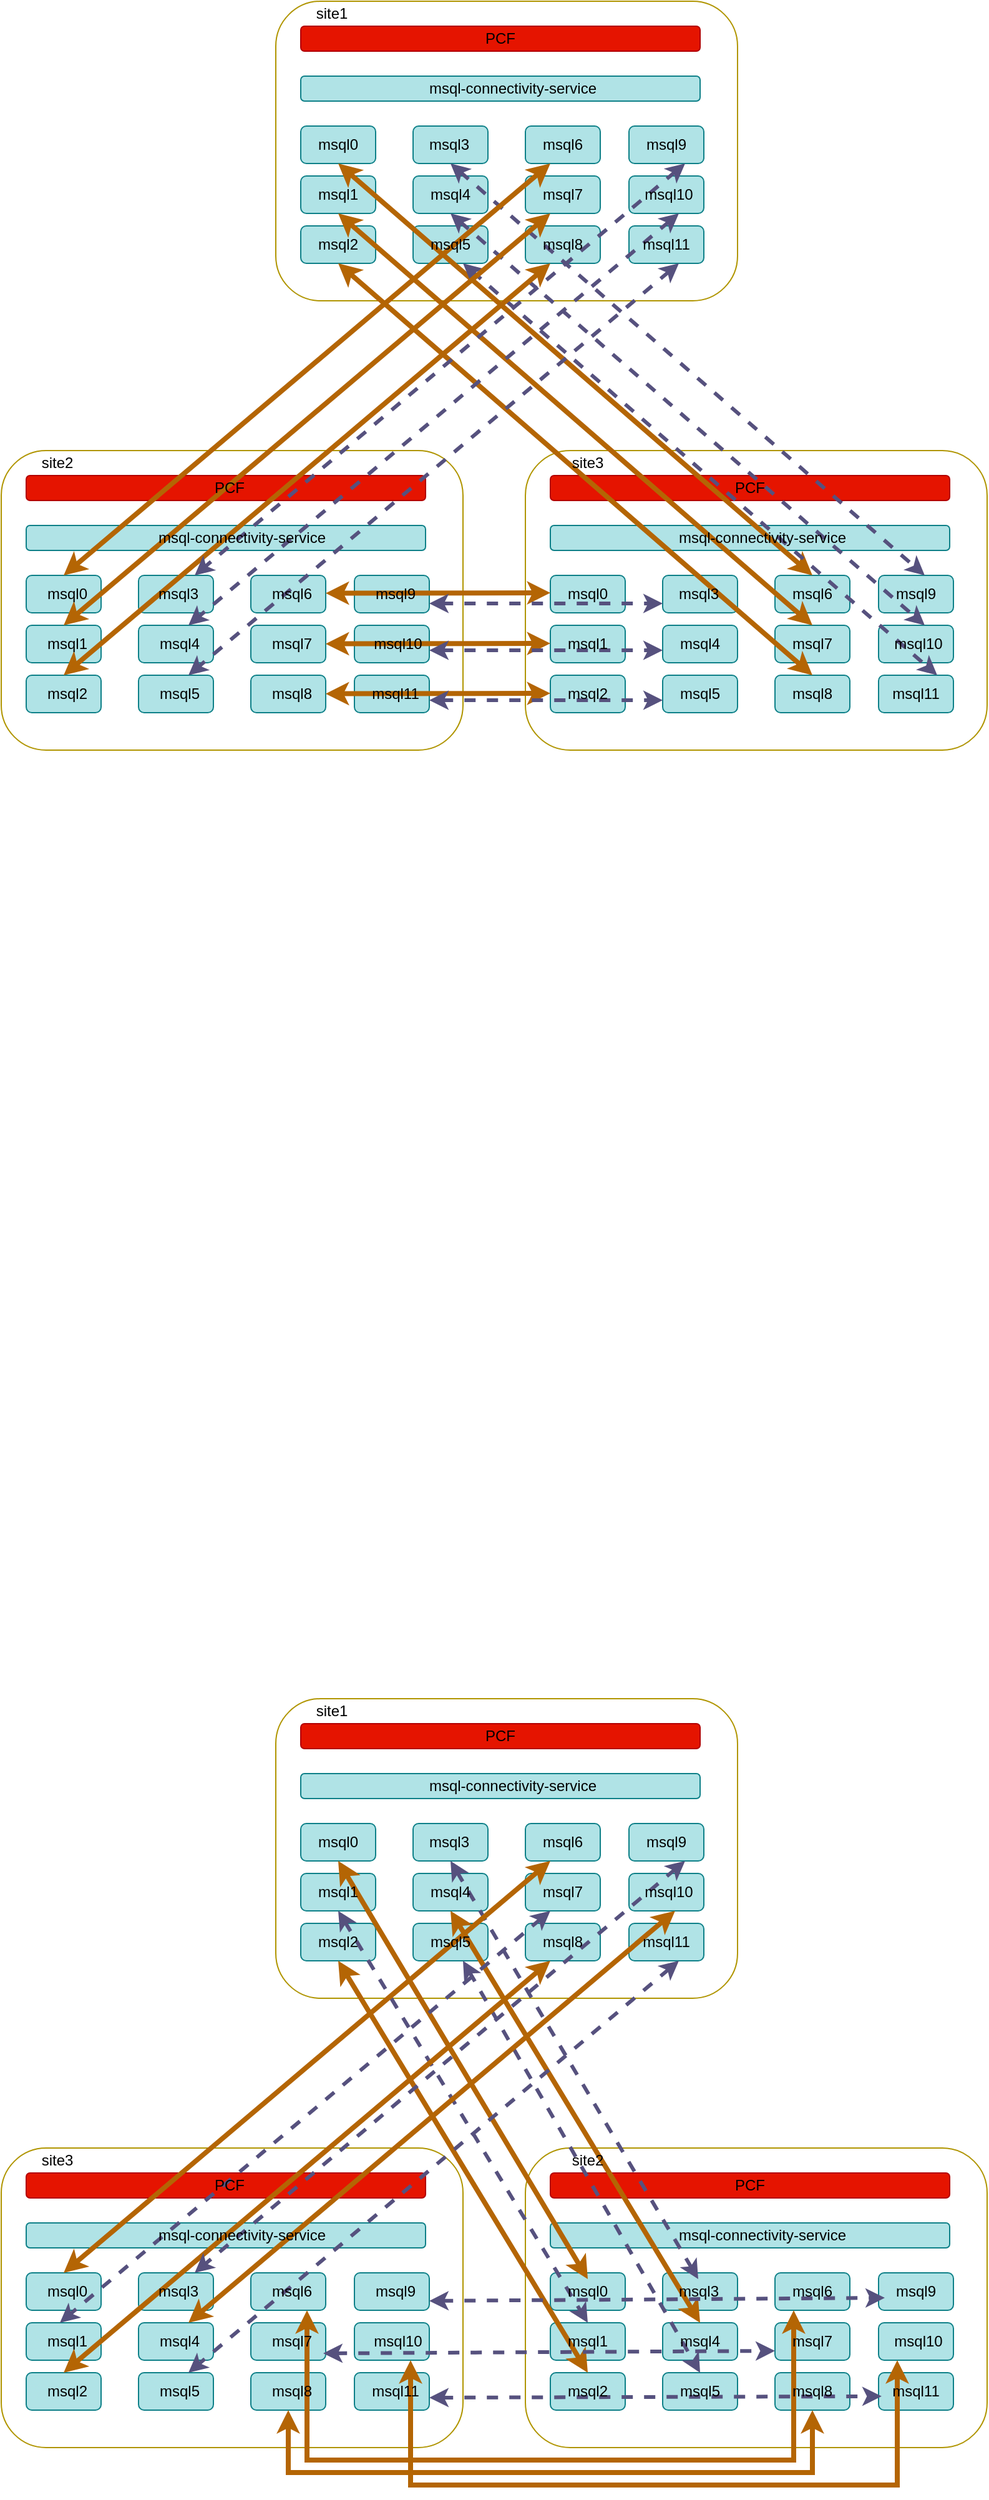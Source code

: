 <mxfile version="28.2.5">
  <diagram name="Página-1" id="B2XnIv6wiDSlvRUU-a98">
    <mxGraphModel dx="1148" dy="724" grid="1" gridSize="10" guides="1" tooltips="1" connect="1" arrows="1" fold="1" page="1" pageScale="1" pageWidth="827" pageHeight="1169" math="0" shadow="0">
      <root>
        <mxCell id="0" />
        <mxCell id="1" parent="0" />
        <mxCell id="Mavh1etGCZN7SNpF_kbl-1" value="" style="rounded=1;whiteSpace=wrap;html=1;fillColor=none;fontColor=#000000;strokeColor=#B09500;" parent="1" vertex="1">
          <mxGeometry x="240" y="10" width="370" height="240" as="geometry" />
        </mxCell>
        <mxCell id="Mavh1etGCZN7SNpF_kbl-2" value="" style="rounded=1;whiteSpace=wrap;html=1;fillColor=#e51400;fontColor=#ffffff;strokeColor=#B20000;" parent="1" vertex="1">
          <mxGeometry x="260" y="30" width="320" height="20" as="geometry" />
        </mxCell>
        <mxCell id="Mavh1etGCZN7SNpF_kbl-3" value="" style="rounded=1;whiteSpace=wrap;html=1;fillColor=#b0e3e6;strokeColor=#0e8088;" parent="1" vertex="1">
          <mxGeometry x="260" y="70" width="320" height="20" as="geometry" />
        </mxCell>
        <object label="" id="Mavh1etGCZN7SNpF_kbl-4">
          <mxCell style="rounded=1;whiteSpace=wrap;html=1;fillColor=#b0e3e6;strokeColor=#0e8088;" parent="1" vertex="1">
            <mxGeometry x="260" y="110" width="60" height="30" as="geometry" />
          </mxCell>
        </object>
        <mxCell id="Mavh1etGCZN7SNpF_kbl-5" value="" style="rounded=1;whiteSpace=wrap;html=1;fillColor=#b0e3e6;strokeColor=#0e8088;" parent="1" vertex="1">
          <mxGeometry x="260" y="150" width="60" height="30" as="geometry" />
        </mxCell>
        <mxCell id="Mavh1etGCZN7SNpF_kbl-6" value="" style="rounded=1;whiteSpace=wrap;html=1;fillColor=#b0e3e6;strokeColor=#0e8088;" parent="1" vertex="1">
          <mxGeometry x="260" y="190" width="60" height="30" as="geometry" />
        </mxCell>
        <mxCell id="Mavh1etGCZN7SNpF_kbl-7" value="" style="rounded=1;whiteSpace=wrap;html=1;fillColor=#b0e3e6;strokeColor=#0e8088;" parent="1" vertex="1">
          <mxGeometry x="350" y="110" width="60" height="30" as="geometry" />
        </mxCell>
        <mxCell id="Mavh1etGCZN7SNpF_kbl-8" value="" style="rounded=1;whiteSpace=wrap;html=1;fillColor=#b0e3e6;strokeColor=#0e8088;" parent="1" vertex="1">
          <mxGeometry x="350" y="150" width="60" height="30" as="geometry" />
        </mxCell>
        <mxCell id="Mavh1etGCZN7SNpF_kbl-9" value="" style="rounded=1;whiteSpace=wrap;html=1;fillColor=#b0e3e6;strokeColor=#0e8088;" parent="1" vertex="1">
          <mxGeometry x="350" y="190" width="60" height="30" as="geometry" />
        </mxCell>
        <mxCell id="Mavh1etGCZN7SNpF_kbl-10" value="" style="rounded=1;whiteSpace=wrap;html=1;fillColor=#b0e3e6;strokeColor=#0e8088;" parent="1" vertex="1">
          <mxGeometry x="440" y="110" width="60" height="30" as="geometry" />
        </mxCell>
        <mxCell id="Mavh1etGCZN7SNpF_kbl-11" value="" style="rounded=1;whiteSpace=wrap;html=1;fillColor=#b0e3e6;strokeColor=#0e8088;" parent="1" vertex="1">
          <mxGeometry x="440" y="150" width="60" height="30" as="geometry" />
        </mxCell>
        <mxCell id="Mavh1etGCZN7SNpF_kbl-12" value="" style="rounded=1;whiteSpace=wrap;html=1;fillColor=#b0e3e6;strokeColor=#0e8088;" parent="1" vertex="1">
          <mxGeometry x="440" y="190" width="60" height="30" as="geometry" />
        </mxCell>
        <mxCell id="Mavh1etGCZN7SNpF_kbl-13" value="" style="rounded=1;whiteSpace=wrap;html=1;fillColor=#b0e3e6;strokeColor=#0e8088;" parent="1" vertex="1">
          <mxGeometry x="523" y="110" width="60" height="30" as="geometry" />
        </mxCell>
        <mxCell id="Mavh1etGCZN7SNpF_kbl-14" value="" style="rounded=1;whiteSpace=wrap;html=1;fillColor=#b0e3e6;strokeColor=#0e8088;" parent="1" vertex="1">
          <mxGeometry x="523" y="150" width="60" height="30" as="geometry" />
        </mxCell>
        <mxCell id="Mavh1etGCZN7SNpF_kbl-15" value="" style="rounded=1;whiteSpace=wrap;html=1;fillColor=#b0e3e6;strokeColor=#0e8088;" parent="1" vertex="1">
          <mxGeometry x="523" y="190" width="60" height="30" as="geometry" />
        </mxCell>
        <mxCell id="Mavh1etGCZN7SNpF_kbl-17" value="" style="rounded=1;whiteSpace=wrap;html=1;fillColor=none;fontColor=#000000;strokeColor=#B09500;" parent="1" vertex="1">
          <mxGeometry x="20" y="370" width="370" height="240" as="geometry" />
        </mxCell>
        <mxCell id="Mavh1etGCZN7SNpF_kbl-18" value="" style="rounded=1;whiteSpace=wrap;html=1;fillColor=#e51400;fontColor=#ffffff;strokeColor=#B20000;" parent="1" vertex="1">
          <mxGeometry x="40" y="390" width="320" height="20" as="geometry" />
        </mxCell>
        <mxCell id="Mavh1etGCZN7SNpF_kbl-19" value="" style="rounded=1;whiteSpace=wrap;html=1;fillColor=#b0e3e6;strokeColor=#0e8088;" parent="1" vertex="1">
          <mxGeometry x="40" y="430" width="320" height="20" as="geometry" />
        </mxCell>
        <mxCell id="Mavh1etGCZN7SNpF_kbl-20" value="" style="rounded=1;whiteSpace=wrap;html=1;fillColor=#b0e3e6;strokeColor=#0e8088;" parent="1" vertex="1">
          <mxGeometry x="40" y="470" width="60" height="30" as="geometry" />
        </mxCell>
        <mxCell id="Mavh1etGCZN7SNpF_kbl-21" value="" style="rounded=1;whiteSpace=wrap;html=1;fillColor=#b0e3e6;strokeColor=#0e8088;" parent="1" vertex="1">
          <mxGeometry x="40" y="510" width="60" height="30" as="geometry" />
        </mxCell>
        <mxCell id="Mavh1etGCZN7SNpF_kbl-22" value="" style="rounded=1;whiteSpace=wrap;html=1;fillColor=#b0e3e6;strokeColor=#0e8088;" parent="1" vertex="1">
          <mxGeometry x="40" y="550" width="60" height="30" as="geometry" />
        </mxCell>
        <mxCell id="Mavh1etGCZN7SNpF_kbl-23" value="" style="rounded=1;whiteSpace=wrap;html=1;fillColor=#b0e3e6;strokeColor=#0e8088;" parent="1" vertex="1">
          <mxGeometry x="130" y="470" width="60" height="30" as="geometry" />
        </mxCell>
        <mxCell id="Mavh1etGCZN7SNpF_kbl-24" value="" style="rounded=1;whiteSpace=wrap;html=1;fillColor=#b0e3e6;strokeColor=#0e8088;" parent="1" vertex="1">
          <mxGeometry x="130" y="510" width="60" height="30" as="geometry" />
        </mxCell>
        <mxCell id="Mavh1etGCZN7SNpF_kbl-25" value="" style="rounded=1;whiteSpace=wrap;html=1;fillColor=#b0e3e6;strokeColor=#0e8088;" parent="1" vertex="1">
          <mxGeometry x="130" y="550" width="60" height="30" as="geometry" />
        </mxCell>
        <mxCell id="Mavh1etGCZN7SNpF_kbl-26" value="" style="rounded=1;whiteSpace=wrap;html=1;fillColor=#b0e3e6;strokeColor=#0e8088;" parent="1" vertex="1">
          <mxGeometry x="220" y="470" width="60" height="30" as="geometry" />
        </mxCell>
        <mxCell id="Mavh1etGCZN7SNpF_kbl-27" value="" style="rounded=1;whiteSpace=wrap;html=1;fillColor=#b0e3e6;strokeColor=#0e8088;" parent="1" vertex="1">
          <mxGeometry x="220" y="510" width="60" height="30" as="geometry" />
        </mxCell>
        <mxCell id="Mavh1etGCZN7SNpF_kbl-28" value="" style="rounded=1;whiteSpace=wrap;html=1;fillColor=#b0e3e6;strokeColor=#0e8088;" parent="1" vertex="1">
          <mxGeometry x="220" y="550" width="60" height="30" as="geometry" />
        </mxCell>
        <mxCell id="Mavh1etGCZN7SNpF_kbl-29" value="" style="rounded=1;whiteSpace=wrap;html=1;fillColor=#b0e3e6;strokeColor=#0e8088;" parent="1" vertex="1">
          <mxGeometry x="303" y="470" width="60" height="30" as="geometry" />
        </mxCell>
        <mxCell id="Mavh1etGCZN7SNpF_kbl-30" value="" style="rounded=1;whiteSpace=wrap;html=1;fillColor=#b0e3e6;strokeColor=#0e8088;" parent="1" vertex="1">
          <mxGeometry x="303" y="510" width="60" height="30" as="geometry" />
        </mxCell>
        <mxCell id="Mavh1etGCZN7SNpF_kbl-31" value="" style="rounded=1;whiteSpace=wrap;html=1;fillColor=#b0e3e6;strokeColor=#0e8088;" parent="1" vertex="1">
          <mxGeometry x="303" y="550" width="60" height="30" as="geometry" />
        </mxCell>
        <mxCell id="Mavh1etGCZN7SNpF_kbl-32" value="" style="rounded=1;whiteSpace=wrap;html=1;fillColor=none;fontColor=#000000;strokeColor=#B09500;" parent="1" vertex="1">
          <mxGeometry x="440" y="370" width="370" height="240" as="geometry" />
        </mxCell>
        <mxCell id="Mavh1etGCZN7SNpF_kbl-33" value="" style="rounded=1;whiteSpace=wrap;html=1;fillColor=#e51400;fontColor=#ffffff;strokeColor=#B20000;" parent="1" vertex="1">
          <mxGeometry x="460" y="390" width="320" height="20" as="geometry" />
        </mxCell>
        <mxCell id="Mavh1etGCZN7SNpF_kbl-34" value="" style="rounded=1;whiteSpace=wrap;html=1;fillColor=#b0e3e6;strokeColor=#0e8088;" parent="1" vertex="1">
          <mxGeometry x="460" y="430" width="320" height="20" as="geometry" />
        </mxCell>
        <mxCell id="Mavh1etGCZN7SNpF_kbl-35" value="" style="rounded=1;whiteSpace=wrap;html=1;fillColor=#b0e3e6;strokeColor=#0e8088;" parent="1" vertex="1">
          <mxGeometry x="460" y="470" width="60" height="30" as="geometry" />
        </mxCell>
        <mxCell id="Mavh1etGCZN7SNpF_kbl-36" value="" style="rounded=1;whiteSpace=wrap;html=1;fillColor=#b0e3e6;strokeColor=#0e8088;" parent="1" vertex="1">
          <mxGeometry x="460" y="510" width="60" height="30" as="geometry" />
        </mxCell>
        <mxCell id="Mavh1etGCZN7SNpF_kbl-37" value="" style="rounded=1;whiteSpace=wrap;html=1;fillColor=#b0e3e6;strokeColor=#0e8088;" parent="1" vertex="1">
          <mxGeometry x="460" y="550" width="60" height="30" as="geometry" />
        </mxCell>
        <mxCell id="Mavh1etGCZN7SNpF_kbl-38" value="" style="rounded=1;whiteSpace=wrap;html=1;fillColor=#b0e3e6;strokeColor=#0e8088;" parent="1" vertex="1">
          <mxGeometry x="550" y="470" width="60" height="30" as="geometry" />
        </mxCell>
        <mxCell id="Mavh1etGCZN7SNpF_kbl-39" value="" style="rounded=1;whiteSpace=wrap;html=1;fillColor=#b0e3e6;strokeColor=#0e8088;" parent="1" vertex="1">
          <mxGeometry x="550" y="510" width="60" height="30" as="geometry" />
        </mxCell>
        <mxCell id="Mavh1etGCZN7SNpF_kbl-40" value="" style="rounded=1;whiteSpace=wrap;html=1;fillColor=#b0e3e6;strokeColor=#0e8088;" parent="1" vertex="1">
          <mxGeometry x="550" y="550" width="60" height="30" as="geometry" />
        </mxCell>
        <mxCell id="Mavh1etGCZN7SNpF_kbl-41" value="" style="rounded=1;whiteSpace=wrap;html=1;fillColor=#b0e3e6;strokeColor=#0e8088;" parent="1" vertex="1">
          <mxGeometry x="640" y="470" width="60" height="30" as="geometry" />
        </mxCell>
        <mxCell id="Mavh1etGCZN7SNpF_kbl-42" value="" style="rounded=1;whiteSpace=wrap;html=1;fillColor=#b0e3e6;strokeColor=#0e8088;" parent="1" vertex="1">
          <mxGeometry x="640" y="510" width="60" height="30" as="geometry" />
        </mxCell>
        <mxCell id="Mavh1etGCZN7SNpF_kbl-43" value="" style="rounded=1;whiteSpace=wrap;html=1;fillColor=#b0e3e6;strokeColor=#0e8088;" parent="1" vertex="1">
          <mxGeometry x="640" y="550" width="60" height="30" as="geometry" />
        </mxCell>
        <mxCell id="Mavh1etGCZN7SNpF_kbl-44" value="" style="rounded=1;whiteSpace=wrap;html=1;fillColor=#b0e3e6;strokeColor=#0e8088;" parent="1" vertex="1">
          <mxGeometry x="723" y="470" width="60" height="30" as="geometry" />
        </mxCell>
        <mxCell id="Mavh1etGCZN7SNpF_kbl-45" value="" style="rounded=1;whiteSpace=wrap;html=1;fillColor=#b0e3e6;strokeColor=#0e8088;" parent="1" vertex="1">
          <mxGeometry x="723" y="510" width="60" height="30" as="geometry" />
        </mxCell>
        <mxCell id="Mavh1etGCZN7SNpF_kbl-46" value="" style="rounded=1;whiteSpace=wrap;html=1;fillColor=#b0e3e6;strokeColor=#0e8088;" parent="1" vertex="1">
          <mxGeometry x="723" y="550" width="60" height="30" as="geometry" />
        </mxCell>
        <mxCell id="Mavh1etGCZN7SNpF_kbl-48" value="" style="endArrow=classic;startArrow=classic;html=1;rounded=0;entryX=0.5;entryY=0;entryDx=0;entryDy=0;fillColor=#fad7ac;strokeColor=#b46504;strokeWidth=4;exitX=0.5;exitY=1;exitDx=0;exitDy=0;" parent="1" source="Mavh1etGCZN7SNpF_kbl-4" target="Mavh1etGCZN7SNpF_kbl-41" edge="1">
          <mxGeometry width="50" height="50" relative="1" as="geometry">
            <mxPoint x="720" y="130" as="sourcePoint" />
            <mxPoint x="450" y="300" as="targetPoint" />
          </mxGeometry>
        </mxCell>
        <mxCell id="Mavh1etGCZN7SNpF_kbl-49" value="" style="endArrow=classic;startArrow=classic;html=1;rounded=0;entryX=0.5;entryY=0;entryDx=0;entryDy=0;exitX=0.5;exitY=1;exitDx=0;exitDy=0;fillColor=#fad7ac;strokeColor=#b46504;strokeWidth=4;" parent="1" source="Mavh1etGCZN7SNpF_kbl-5" target="Mavh1etGCZN7SNpF_kbl-42" edge="1">
          <mxGeometry width="50" height="50" relative="1" as="geometry">
            <mxPoint x="280" y="180" as="sourcePoint" />
            <mxPoint x="660" y="510" as="targetPoint" />
          </mxGeometry>
        </mxCell>
        <mxCell id="Mavh1etGCZN7SNpF_kbl-50" value="" style="endArrow=classic;startArrow=classic;html=1;rounded=0;entryX=0.5;entryY=0;entryDx=0;entryDy=0;exitX=0.5;exitY=1;exitDx=0;exitDy=0;fillColor=#fad7ac;strokeColor=#b46504;strokeWidth=4;" parent="1" edge="1">
          <mxGeometry width="50" height="50" relative="1" as="geometry">
            <mxPoint x="290" y="220" as="sourcePoint" />
            <mxPoint x="670" y="550" as="targetPoint" />
          </mxGeometry>
        </mxCell>
        <mxCell id="Mavh1etGCZN7SNpF_kbl-51" value="" style="endArrow=classic;startArrow=classic;html=1;rounded=0;entryX=0.5;entryY=0;entryDx=0;entryDy=0;exitX=0.5;exitY=1;exitDx=0;exitDy=0;fillColor=#d0cee2;strokeColor=#56517e;strokeWidth=3;dashed=1;" parent="1" edge="1">
          <mxGeometry width="50" height="50" relative="1" as="geometry">
            <mxPoint x="380" y="140" as="sourcePoint" />
            <mxPoint x="760" y="470" as="targetPoint" />
          </mxGeometry>
        </mxCell>
        <mxCell id="Mavh1etGCZN7SNpF_kbl-52" value="" style="endArrow=classic;startArrow=classic;html=1;rounded=0;entryX=0.5;entryY=0;entryDx=0;entryDy=0;exitX=0.5;exitY=1;exitDx=0;exitDy=0;fillColor=#d0cee2;strokeColor=#56517e;strokeWidth=3;dashed=1;" parent="1" edge="1">
          <mxGeometry width="50" height="50" relative="1" as="geometry">
            <mxPoint x="380" y="180" as="sourcePoint" />
            <mxPoint x="760" y="510" as="targetPoint" />
          </mxGeometry>
        </mxCell>
        <mxCell id="Mavh1etGCZN7SNpF_kbl-53" value="" style="endArrow=classic;startArrow=classic;html=1;rounded=0;entryX=0.5;entryY=0;entryDx=0;entryDy=0;exitX=0.5;exitY=1;exitDx=0;exitDy=0;fillColor=#d0cee2;strokeColor=#56517e;strokeWidth=3;dashed=1;" parent="1" edge="1">
          <mxGeometry width="50" height="50" relative="1" as="geometry">
            <mxPoint x="390" y="220" as="sourcePoint" />
            <mxPoint x="770" y="550" as="targetPoint" />
          </mxGeometry>
        </mxCell>
        <mxCell id="Mavh1etGCZN7SNpF_kbl-54" value="" style="endArrow=classic;startArrow=classic;html=1;rounded=0;entryX=0.5;entryY=0;entryDx=0;entryDy=0;exitX=0.5;exitY=1;exitDx=0;exitDy=0;fillColor=#fad7ac;strokeColor=#b46504;strokeWidth=4;" parent="1" target="Mavh1etGCZN7SNpF_kbl-20" edge="1">
          <mxGeometry width="50" height="50" relative="1" as="geometry">
            <mxPoint x="460" y="140" as="sourcePoint" />
            <mxPoint x="840" y="470" as="targetPoint" />
          </mxGeometry>
        </mxCell>
        <mxCell id="Mavh1etGCZN7SNpF_kbl-55" value="" style="endArrow=classic;startArrow=classic;html=1;rounded=0;entryX=0.5;entryY=0;entryDx=0;entryDy=0;exitX=0.5;exitY=1;exitDx=0;exitDy=0;fillColor=#fad7ac;strokeColor=#b46504;strokeWidth=4;" parent="1" edge="1">
          <mxGeometry width="50" height="50" relative="1" as="geometry">
            <mxPoint x="460" y="180" as="sourcePoint" />
            <mxPoint x="70" y="510" as="targetPoint" />
          </mxGeometry>
        </mxCell>
        <mxCell id="Mavh1etGCZN7SNpF_kbl-56" value="" style="endArrow=classic;startArrow=classic;html=1;rounded=0;entryX=0.5;entryY=0;entryDx=0;entryDy=0;exitX=0.5;exitY=1;exitDx=0;exitDy=0;fillColor=#fad7ac;strokeColor=#b46504;strokeWidth=4;" parent="1" edge="1">
          <mxGeometry width="50" height="50" relative="1" as="geometry">
            <mxPoint x="460" y="220" as="sourcePoint" />
            <mxPoint x="70" y="550" as="targetPoint" />
          </mxGeometry>
        </mxCell>
        <mxCell id="Mavh1etGCZN7SNpF_kbl-57" value="" style="endArrow=classic;startArrow=classic;html=1;rounded=0;entryX=0.75;entryY=0;entryDx=0;entryDy=0;exitX=0.75;exitY=1;exitDx=0;exitDy=0;fillColor=#d0cee2;strokeColor=#56517e;strokeWidth=3;dashed=1;" parent="1" source="Mavh1etGCZN7SNpF_kbl-13" target="Mavh1etGCZN7SNpF_kbl-23" edge="1">
          <mxGeometry width="50" height="50" relative="1" as="geometry">
            <mxPoint x="540" y="140" as="sourcePoint" />
            <mxPoint x="920" y="470" as="targetPoint" />
          </mxGeometry>
        </mxCell>
        <mxCell id="Mavh1etGCZN7SNpF_kbl-58" value="" style="endArrow=classic;startArrow=classic;html=1;rounded=0;entryX=0.75;entryY=0;entryDx=0;entryDy=0;exitX=0.75;exitY=1;exitDx=0;exitDy=0;fillColor=#d0cee2;strokeColor=#56517e;strokeWidth=3;dashed=1;" parent="1" edge="1">
          <mxGeometry width="50" height="50" relative="1" as="geometry">
            <mxPoint x="563" y="180" as="sourcePoint" />
            <mxPoint x="170" y="510" as="targetPoint" />
          </mxGeometry>
        </mxCell>
        <mxCell id="Mavh1etGCZN7SNpF_kbl-59" value="" style="endArrow=classic;startArrow=classic;html=1;rounded=0;entryX=0.75;entryY=0;entryDx=0;entryDy=0;exitX=0.75;exitY=1;exitDx=0;exitDy=0;fillColor=#d0cee2;strokeColor=#56517e;strokeWidth=3;dashed=1;" parent="1" edge="1">
          <mxGeometry width="50" height="50" relative="1" as="geometry">
            <mxPoint x="563" y="220" as="sourcePoint" />
            <mxPoint x="170" y="550" as="targetPoint" />
          </mxGeometry>
        </mxCell>
        <mxCell id="Mavh1etGCZN7SNpF_kbl-60" value="" style="endArrow=classic;startArrow=classic;html=1;rounded=0;fillColor=#fad7ac;strokeColor=#b46504;strokeWidth=4;" parent="1" edge="1">
          <mxGeometry width="50" height="50" relative="1" as="geometry">
            <mxPoint x="460" y="484" as="sourcePoint" />
            <mxPoint x="280" y="484.29" as="targetPoint" />
          </mxGeometry>
        </mxCell>
        <mxCell id="Mavh1etGCZN7SNpF_kbl-61" value="" style="endArrow=classic;startArrow=classic;html=1;rounded=0;fillColor=#fad7ac;strokeColor=#b46504;strokeWidth=4;" parent="1" edge="1">
          <mxGeometry width="50" height="50" relative="1" as="geometry">
            <mxPoint x="460" y="524.52" as="sourcePoint" />
            <mxPoint x="280" y="524.81" as="targetPoint" />
          </mxGeometry>
        </mxCell>
        <mxCell id="Mavh1etGCZN7SNpF_kbl-62" value="" style="endArrow=classic;startArrow=classic;html=1;rounded=0;fillColor=#fad7ac;strokeColor=#b46504;strokeWidth=4;" parent="1" edge="1">
          <mxGeometry width="50" height="50" relative="1" as="geometry">
            <mxPoint x="460" y="564.52" as="sourcePoint" />
            <mxPoint x="280" y="564.81" as="targetPoint" />
          </mxGeometry>
        </mxCell>
        <mxCell id="Mavh1etGCZN7SNpF_kbl-63" value="" style="endArrow=classic;startArrow=classic;html=1;rounded=0;fillColor=#d0cee2;strokeColor=#56517e;strokeWidth=3;dashed=1;entryX=0;entryY=0.75;entryDx=0;entryDy=0;exitX=1;exitY=0.75;exitDx=0;exitDy=0;" parent="1" source="Mavh1etGCZN7SNpF_kbl-29" target="Mavh1etGCZN7SNpF_kbl-38" edge="1">
          <mxGeometry width="50" height="50" relative="1" as="geometry">
            <mxPoint x="370" y="493" as="sourcePoint" />
            <mxPoint x="463" y="489.52" as="targetPoint" />
          </mxGeometry>
        </mxCell>
        <mxCell id="Mavh1etGCZN7SNpF_kbl-64" value="" style="endArrow=classic;startArrow=classic;html=1;rounded=0;fillColor=#d0cee2;strokeColor=#56517e;strokeWidth=3;dashed=1;entryX=0;entryY=0.75;entryDx=0;entryDy=0;exitX=1;exitY=0.75;exitDx=0;exitDy=0;" parent="1" edge="1">
          <mxGeometry width="50" height="50" relative="1" as="geometry">
            <mxPoint x="363" y="530" as="sourcePoint" />
            <mxPoint x="550" y="530" as="targetPoint" />
          </mxGeometry>
        </mxCell>
        <mxCell id="Mavh1etGCZN7SNpF_kbl-65" value="" style="endArrow=classic;startArrow=classic;html=1;rounded=0;fillColor=#d0cee2;strokeColor=#56517e;strokeWidth=3;dashed=1;entryX=0;entryY=0.75;entryDx=0;entryDy=0;exitX=1;exitY=0.75;exitDx=0;exitDy=0;" parent="1" edge="1">
          <mxGeometry width="50" height="50" relative="1" as="geometry">
            <mxPoint x="363" y="570" as="sourcePoint" />
            <mxPoint x="550" y="570" as="targetPoint" />
          </mxGeometry>
        </mxCell>
        <mxCell id="Mavh1etGCZN7SNpF_kbl-66" value="msql0" style="text;html=1;align=center;verticalAlign=middle;whiteSpace=wrap;rounded=0;" parent="1" vertex="1">
          <mxGeometry x="265" y="115" width="50" height="20" as="geometry" />
        </mxCell>
        <mxCell id="Mavh1etGCZN7SNpF_kbl-67" value="msql1" style="text;html=1;align=center;verticalAlign=middle;whiteSpace=wrap;rounded=0;" parent="1" vertex="1">
          <mxGeometry x="265" y="155" width="50" height="20" as="geometry" />
        </mxCell>
        <mxCell id="Mavh1etGCZN7SNpF_kbl-69" value="msql2" style="text;html=1;align=center;verticalAlign=middle;whiteSpace=wrap;rounded=0;" parent="1" vertex="1">
          <mxGeometry x="265" y="195" width="50" height="20" as="geometry" />
        </mxCell>
        <mxCell id="Mavh1etGCZN7SNpF_kbl-70" value="msql3" style="text;html=1;align=center;verticalAlign=middle;whiteSpace=wrap;rounded=0;" parent="1" vertex="1">
          <mxGeometry x="353.5" y="115" width="50" height="20" as="geometry" />
        </mxCell>
        <mxCell id="Mavh1etGCZN7SNpF_kbl-71" value="msql4" style="text;html=1;align=center;verticalAlign=middle;whiteSpace=wrap;rounded=0;" parent="1" vertex="1">
          <mxGeometry x="355" y="155" width="50" height="20" as="geometry" />
        </mxCell>
        <mxCell id="Mavh1etGCZN7SNpF_kbl-72" value="msql5" style="text;html=1;align=center;verticalAlign=middle;whiteSpace=wrap;rounded=0;" parent="1" vertex="1">
          <mxGeometry x="355" y="195" width="50" height="20" as="geometry" />
        </mxCell>
        <mxCell id="Mavh1etGCZN7SNpF_kbl-73" value="msql6" style="text;html=1;align=center;verticalAlign=middle;whiteSpace=wrap;rounded=0;" parent="1" vertex="1">
          <mxGeometry x="445" y="115" width="50" height="20" as="geometry" />
        </mxCell>
        <mxCell id="Mavh1etGCZN7SNpF_kbl-74" value="msql9" style="text;html=1;align=center;verticalAlign=middle;whiteSpace=wrap;rounded=0;" parent="1" vertex="1">
          <mxGeometry x="528" y="115" width="50" height="20" as="geometry" />
        </mxCell>
        <mxCell id="Mavh1etGCZN7SNpF_kbl-75" value="msql7" style="text;html=1;align=center;verticalAlign=middle;whiteSpace=wrap;rounded=0;" parent="1" vertex="1">
          <mxGeometry x="445" y="155" width="50" height="20" as="geometry" />
        </mxCell>
        <mxCell id="Mavh1etGCZN7SNpF_kbl-76" value="msql10" style="text;html=1;align=center;verticalAlign=middle;whiteSpace=wrap;rounded=0;" parent="1" vertex="1">
          <mxGeometry x="530" y="155" width="50" height="20" as="geometry" />
        </mxCell>
        <mxCell id="Mavh1etGCZN7SNpF_kbl-77" value="msql8" style="text;html=1;align=center;verticalAlign=middle;whiteSpace=wrap;rounded=0;" parent="1" vertex="1">
          <mxGeometry x="445" y="195" width="50" height="20" as="geometry" />
        </mxCell>
        <mxCell id="Mavh1etGCZN7SNpF_kbl-78" value="msql11" style="text;html=1;align=center;verticalAlign=middle;whiteSpace=wrap;rounded=0;" parent="1" vertex="1">
          <mxGeometry x="528" y="195" width="50" height="20" as="geometry" />
        </mxCell>
        <mxCell id="Mavh1etGCZN7SNpF_kbl-79" value="msql-connectivity-service" style="text;html=1;align=center;verticalAlign=middle;whiteSpace=wrap;rounded=0;" parent="1" vertex="1">
          <mxGeometry x="320" y="70" width="220" height="20" as="geometry" />
        </mxCell>
        <mxCell id="Mavh1etGCZN7SNpF_kbl-80" value="PCF" style="text;html=1;align=center;verticalAlign=middle;whiteSpace=wrap;rounded=0;" parent="1" vertex="1">
          <mxGeometry x="395" y="30" width="50" height="20" as="geometry" />
        </mxCell>
        <mxCell id="Mavh1etGCZN7SNpF_kbl-81" value="msql0" style="text;html=1;align=center;verticalAlign=middle;whiteSpace=wrap;rounded=0;" parent="1" vertex="1">
          <mxGeometry x="465" y="475" width="50" height="20" as="geometry" />
        </mxCell>
        <mxCell id="Mavh1etGCZN7SNpF_kbl-82" value="msql1" style="text;html=1;align=center;verticalAlign=middle;whiteSpace=wrap;rounded=0;" parent="1" vertex="1">
          <mxGeometry x="465" y="515" width="50" height="20" as="geometry" />
        </mxCell>
        <mxCell id="Mavh1etGCZN7SNpF_kbl-83" value="msql2" style="text;html=1;align=center;verticalAlign=middle;whiteSpace=wrap;rounded=0;" parent="1" vertex="1">
          <mxGeometry x="465" y="555" width="50" height="20" as="geometry" />
        </mxCell>
        <mxCell id="Mavh1etGCZN7SNpF_kbl-84" value="msql3" style="text;html=1;align=center;verticalAlign=middle;whiteSpace=wrap;rounded=0;" parent="1" vertex="1">
          <mxGeometry x="553.5" y="475" width="50" height="20" as="geometry" />
        </mxCell>
        <mxCell id="Mavh1etGCZN7SNpF_kbl-85" value="msql4" style="text;html=1;align=center;verticalAlign=middle;whiteSpace=wrap;rounded=0;" parent="1" vertex="1">
          <mxGeometry x="555" y="515" width="50" height="20" as="geometry" />
        </mxCell>
        <mxCell id="Mavh1etGCZN7SNpF_kbl-86" value="msql5" style="text;html=1;align=center;verticalAlign=middle;whiteSpace=wrap;rounded=0;" parent="1" vertex="1">
          <mxGeometry x="555" y="555" width="50" height="20" as="geometry" />
        </mxCell>
        <mxCell id="Mavh1etGCZN7SNpF_kbl-87" value="msql6" style="text;html=1;align=center;verticalAlign=middle;whiteSpace=wrap;rounded=0;" parent="1" vertex="1">
          <mxGeometry x="645" y="475" width="50" height="20" as="geometry" />
        </mxCell>
        <mxCell id="Mavh1etGCZN7SNpF_kbl-88" value="msql9" style="text;html=1;align=center;verticalAlign=middle;whiteSpace=wrap;rounded=0;" parent="1" vertex="1">
          <mxGeometry x="728" y="475" width="50" height="20" as="geometry" />
        </mxCell>
        <mxCell id="Mavh1etGCZN7SNpF_kbl-89" value="msql7" style="text;html=1;align=center;verticalAlign=middle;whiteSpace=wrap;rounded=0;" parent="1" vertex="1">
          <mxGeometry x="645" y="515" width="50" height="20" as="geometry" />
        </mxCell>
        <mxCell id="Mavh1etGCZN7SNpF_kbl-90" value="msql10" style="text;html=1;align=center;verticalAlign=middle;whiteSpace=wrap;rounded=0;" parent="1" vertex="1">
          <mxGeometry x="730" y="515" width="50" height="20" as="geometry" />
        </mxCell>
        <mxCell id="Mavh1etGCZN7SNpF_kbl-91" value="msql8" style="text;html=1;align=center;verticalAlign=middle;whiteSpace=wrap;rounded=0;" parent="1" vertex="1">
          <mxGeometry x="645" y="555" width="50" height="20" as="geometry" />
        </mxCell>
        <mxCell id="Mavh1etGCZN7SNpF_kbl-92" value="msql11" style="text;html=1;align=center;verticalAlign=middle;whiteSpace=wrap;rounded=0;" parent="1" vertex="1">
          <mxGeometry x="728" y="555" width="50" height="20" as="geometry" />
        </mxCell>
        <mxCell id="Mavh1etGCZN7SNpF_kbl-93" value="msql-connectivity-service" style="text;html=1;align=center;verticalAlign=middle;whiteSpace=wrap;rounded=0;" parent="1" vertex="1">
          <mxGeometry x="520" y="430" width="220" height="20" as="geometry" />
        </mxCell>
        <mxCell id="Mavh1etGCZN7SNpF_kbl-94" value="PCF" style="text;html=1;align=center;verticalAlign=middle;whiteSpace=wrap;rounded=0;" parent="1" vertex="1">
          <mxGeometry x="595" y="390" width="50" height="20" as="geometry" />
        </mxCell>
        <mxCell id="Mavh1etGCZN7SNpF_kbl-95" value="msql0" style="text;html=1;align=center;verticalAlign=middle;whiteSpace=wrap;rounded=0;" parent="1" vertex="1">
          <mxGeometry x="48" y="475" width="50" height="20" as="geometry" />
        </mxCell>
        <mxCell id="Mavh1etGCZN7SNpF_kbl-96" value="msql1" style="text;html=1;align=center;verticalAlign=middle;whiteSpace=wrap;rounded=0;" parent="1" vertex="1">
          <mxGeometry x="48" y="515" width="50" height="20" as="geometry" />
        </mxCell>
        <mxCell id="Mavh1etGCZN7SNpF_kbl-97" value="msql2" style="text;html=1;align=center;verticalAlign=middle;whiteSpace=wrap;rounded=0;" parent="1" vertex="1">
          <mxGeometry x="48" y="555" width="50" height="20" as="geometry" />
        </mxCell>
        <mxCell id="Mavh1etGCZN7SNpF_kbl-98" value="msql3" style="text;html=1;align=center;verticalAlign=middle;whiteSpace=wrap;rounded=0;" parent="1" vertex="1">
          <mxGeometry x="136.5" y="475" width="50" height="20" as="geometry" />
        </mxCell>
        <mxCell id="Mavh1etGCZN7SNpF_kbl-99" value="msql4" style="text;html=1;align=center;verticalAlign=middle;whiteSpace=wrap;rounded=0;" parent="1" vertex="1">
          <mxGeometry x="138" y="515" width="50" height="20" as="geometry" />
        </mxCell>
        <mxCell id="Mavh1etGCZN7SNpF_kbl-100" value="msql5" style="text;html=1;align=center;verticalAlign=middle;whiteSpace=wrap;rounded=0;" parent="1" vertex="1">
          <mxGeometry x="138" y="555" width="50" height="20" as="geometry" />
        </mxCell>
        <mxCell id="Mavh1etGCZN7SNpF_kbl-101" value="msql6" style="text;html=1;align=center;verticalAlign=middle;whiteSpace=wrap;rounded=0;" parent="1" vertex="1">
          <mxGeometry x="228" y="475" width="50" height="20" as="geometry" />
        </mxCell>
        <mxCell id="Mavh1etGCZN7SNpF_kbl-102" value="msql9" style="text;html=1;align=center;verticalAlign=middle;whiteSpace=wrap;rounded=0;" parent="1" vertex="1">
          <mxGeometry x="311" y="475" width="50" height="20" as="geometry" />
        </mxCell>
        <mxCell id="Mavh1etGCZN7SNpF_kbl-103" value="msql7" style="text;html=1;align=center;verticalAlign=middle;whiteSpace=wrap;rounded=0;" parent="1" vertex="1">
          <mxGeometry x="228" y="515" width="50" height="20" as="geometry" />
        </mxCell>
        <mxCell id="Mavh1etGCZN7SNpF_kbl-104" value="msql10" style="text;html=1;align=center;verticalAlign=middle;whiteSpace=wrap;rounded=0;" parent="1" vertex="1">
          <mxGeometry x="313" y="515" width="50" height="20" as="geometry" />
        </mxCell>
        <mxCell id="Mavh1etGCZN7SNpF_kbl-105" value="msql8" style="text;html=1;align=center;verticalAlign=middle;whiteSpace=wrap;rounded=0;" parent="1" vertex="1">
          <mxGeometry x="228" y="555" width="50" height="20" as="geometry" />
        </mxCell>
        <mxCell id="Mavh1etGCZN7SNpF_kbl-106" value="msql11" style="text;html=1;align=center;verticalAlign=middle;whiteSpace=wrap;rounded=0;" parent="1" vertex="1">
          <mxGeometry x="311" y="555" width="50" height="20" as="geometry" />
        </mxCell>
        <mxCell id="Mavh1etGCZN7SNpF_kbl-107" value="msql-connectivity-service" style="text;html=1;align=center;verticalAlign=middle;whiteSpace=wrap;rounded=0;" parent="1" vertex="1">
          <mxGeometry x="103" y="430" width="220" height="20" as="geometry" />
        </mxCell>
        <mxCell id="Mavh1etGCZN7SNpF_kbl-108" value="PCF" style="text;html=1;align=center;verticalAlign=middle;whiteSpace=wrap;rounded=0;" parent="1" vertex="1">
          <mxGeometry x="178" y="390" width="50" height="20" as="geometry" />
        </mxCell>
        <mxCell id="uc37APh-awS5iGvVGFVo-1" value="site1" style="text;html=1;align=center;verticalAlign=middle;whiteSpace=wrap;rounded=0;" parent="1" vertex="1">
          <mxGeometry x="260" y="10" width="50" height="20" as="geometry" />
        </mxCell>
        <mxCell id="uc37APh-awS5iGvVGFVo-2" value="site2" style="text;html=1;align=center;verticalAlign=middle;whiteSpace=wrap;rounded=0;" parent="1" vertex="1">
          <mxGeometry x="40" y="370" width="50" height="20" as="geometry" />
        </mxCell>
        <mxCell id="uc37APh-awS5iGvVGFVo-3" value="site3" style="text;html=1;align=center;verticalAlign=middle;whiteSpace=wrap;rounded=0;" parent="1" vertex="1">
          <mxGeometry x="465" y="370" width="50" height="20" as="geometry" />
        </mxCell>
        <mxCell id="iQ4g5-kk1la3dPBKRfUD-1" value="" style="rounded=1;whiteSpace=wrap;html=1;fillColor=none;fontColor=#000000;strokeColor=#B09500;" vertex="1" parent="1">
          <mxGeometry x="240" y="1370" width="370" height="240" as="geometry" />
        </mxCell>
        <mxCell id="iQ4g5-kk1la3dPBKRfUD-2" value="" style="rounded=1;whiteSpace=wrap;html=1;fillColor=#e51400;fontColor=#ffffff;strokeColor=#B20000;" vertex="1" parent="1">
          <mxGeometry x="260" y="1390" width="320" height="20" as="geometry" />
        </mxCell>
        <mxCell id="iQ4g5-kk1la3dPBKRfUD-3" value="" style="rounded=1;whiteSpace=wrap;html=1;fillColor=#b0e3e6;strokeColor=#0e8088;" vertex="1" parent="1">
          <mxGeometry x="260" y="1430" width="320" height="20" as="geometry" />
        </mxCell>
        <object label="" id="iQ4g5-kk1la3dPBKRfUD-4">
          <mxCell style="rounded=1;whiteSpace=wrap;html=1;fillColor=#b0e3e6;strokeColor=#0e8088;" vertex="1" parent="1">
            <mxGeometry x="260" y="1470" width="60" height="30" as="geometry" />
          </mxCell>
        </object>
        <mxCell id="iQ4g5-kk1la3dPBKRfUD-5" value="" style="rounded=1;whiteSpace=wrap;html=1;fillColor=#b0e3e6;strokeColor=#0e8088;" vertex="1" parent="1">
          <mxGeometry x="260" y="1510" width="60" height="30" as="geometry" />
        </mxCell>
        <mxCell id="iQ4g5-kk1la3dPBKRfUD-6" value="" style="rounded=1;whiteSpace=wrap;html=1;fillColor=#b0e3e6;strokeColor=#0e8088;" vertex="1" parent="1">
          <mxGeometry x="260" y="1550" width="60" height="30" as="geometry" />
        </mxCell>
        <mxCell id="iQ4g5-kk1la3dPBKRfUD-7" value="" style="rounded=1;whiteSpace=wrap;html=1;fillColor=#b0e3e6;strokeColor=#0e8088;" vertex="1" parent="1">
          <mxGeometry x="350" y="1470" width="60" height="30" as="geometry" />
        </mxCell>
        <mxCell id="iQ4g5-kk1la3dPBKRfUD-8" value="" style="rounded=1;whiteSpace=wrap;html=1;fillColor=#b0e3e6;strokeColor=#0e8088;" vertex="1" parent="1">
          <mxGeometry x="350" y="1510" width="60" height="30" as="geometry" />
        </mxCell>
        <mxCell id="iQ4g5-kk1la3dPBKRfUD-9" value="" style="rounded=1;whiteSpace=wrap;html=1;fillColor=#b0e3e6;strokeColor=#0e8088;" vertex="1" parent="1">
          <mxGeometry x="350" y="1550" width="60" height="30" as="geometry" />
        </mxCell>
        <mxCell id="iQ4g5-kk1la3dPBKRfUD-10" value="" style="rounded=1;whiteSpace=wrap;html=1;fillColor=#b0e3e6;strokeColor=#0e8088;" vertex="1" parent="1">
          <mxGeometry x="440" y="1470" width="60" height="30" as="geometry" />
        </mxCell>
        <mxCell id="iQ4g5-kk1la3dPBKRfUD-11" value="" style="rounded=1;whiteSpace=wrap;html=1;fillColor=#b0e3e6;strokeColor=#0e8088;" vertex="1" parent="1">
          <mxGeometry x="440" y="1510" width="60" height="30" as="geometry" />
        </mxCell>
        <mxCell id="iQ4g5-kk1la3dPBKRfUD-12" value="" style="rounded=1;whiteSpace=wrap;html=1;fillColor=#b0e3e6;strokeColor=#0e8088;" vertex="1" parent="1">
          <mxGeometry x="440" y="1550" width="60" height="30" as="geometry" />
        </mxCell>
        <mxCell id="iQ4g5-kk1la3dPBKRfUD-13" value="" style="rounded=1;whiteSpace=wrap;html=1;fillColor=#b0e3e6;strokeColor=#0e8088;" vertex="1" parent="1">
          <mxGeometry x="523" y="1470" width="60" height="30" as="geometry" />
        </mxCell>
        <mxCell id="iQ4g5-kk1la3dPBKRfUD-14" value="" style="rounded=1;whiteSpace=wrap;html=1;fillColor=#b0e3e6;strokeColor=#0e8088;" vertex="1" parent="1">
          <mxGeometry x="523" y="1510" width="60" height="30" as="geometry" />
        </mxCell>
        <mxCell id="iQ4g5-kk1la3dPBKRfUD-15" value="" style="rounded=1;whiteSpace=wrap;html=1;fillColor=#b0e3e6;strokeColor=#0e8088;" vertex="1" parent="1">
          <mxGeometry x="523" y="1550" width="60" height="30" as="geometry" />
        </mxCell>
        <mxCell id="iQ4g5-kk1la3dPBKRfUD-16" value="" style="rounded=1;whiteSpace=wrap;html=1;fillColor=none;fontColor=#000000;strokeColor=#B09500;" vertex="1" parent="1">
          <mxGeometry x="20" y="1730" width="370" height="240" as="geometry" />
        </mxCell>
        <mxCell id="iQ4g5-kk1la3dPBKRfUD-17" value="" style="rounded=1;whiteSpace=wrap;html=1;fillColor=#e51400;fontColor=#ffffff;strokeColor=#B20000;" vertex="1" parent="1">
          <mxGeometry x="40" y="1750" width="320" height="20" as="geometry" />
        </mxCell>
        <mxCell id="iQ4g5-kk1la3dPBKRfUD-18" value="" style="rounded=1;whiteSpace=wrap;html=1;fillColor=#b0e3e6;strokeColor=#0e8088;" vertex="1" parent="1">
          <mxGeometry x="40" y="1790" width="320" height="20" as="geometry" />
        </mxCell>
        <mxCell id="iQ4g5-kk1la3dPBKRfUD-19" value="" style="rounded=1;whiteSpace=wrap;html=1;fillColor=#b0e3e6;strokeColor=#0e8088;" vertex="1" parent="1">
          <mxGeometry x="40" y="1830" width="60" height="30" as="geometry" />
        </mxCell>
        <mxCell id="iQ4g5-kk1la3dPBKRfUD-20" value="" style="rounded=1;whiteSpace=wrap;html=1;fillColor=#b0e3e6;strokeColor=#0e8088;" vertex="1" parent="1">
          <mxGeometry x="40" y="1870" width="60" height="30" as="geometry" />
        </mxCell>
        <mxCell id="iQ4g5-kk1la3dPBKRfUD-21" value="" style="rounded=1;whiteSpace=wrap;html=1;fillColor=#b0e3e6;strokeColor=#0e8088;" vertex="1" parent="1">
          <mxGeometry x="40" y="1910" width="60" height="30" as="geometry" />
        </mxCell>
        <mxCell id="iQ4g5-kk1la3dPBKRfUD-22" value="" style="rounded=1;whiteSpace=wrap;html=1;fillColor=#b0e3e6;strokeColor=#0e8088;" vertex="1" parent="1">
          <mxGeometry x="130" y="1830" width="60" height="30" as="geometry" />
        </mxCell>
        <mxCell id="iQ4g5-kk1la3dPBKRfUD-23" value="" style="rounded=1;whiteSpace=wrap;html=1;fillColor=#b0e3e6;strokeColor=#0e8088;" vertex="1" parent="1">
          <mxGeometry x="130" y="1870" width="60" height="30" as="geometry" />
        </mxCell>
        <mxCell id="iQ4g5-kk1la3dPBKRfUD-24" value="" style="rounded=1;whiteSpace=wrap;html=1;fillColor=#b0e3e6;strokeColor=#0e8088;" vertex="1" parent="1">
          <mxGeometry x="130" y="1910" width="60" height="30" as="geometry" />
        </mxCell>
        <mxCell id="iQ4g5-kk1la3dPBKRfUD-25" value="" style="rounded=1;whiteSpace=wrap;html=1;fillColor=#b0e3e6;strokeColor=#0e8088;" vertex="1" parent="1">
          <mxGeometry x="220" y="1830" width="60" height="30" as="geometry" />
        </mxCell>
        <mxCell id="iQ4g5-kk1la3dPBKRfUD-26" value="" style="rounded=1;whiteSpace=wrap;html=1;fillColor=#b0e3e6;strokeColor=#0e8088;" vertex="1" parent="1">
          <mxGeometry x="220" y="1870" width="60" height="30" as="geometry" />
        </mxCell>
        <mxCell id="iQ4g5-kk1la3dPBKRfUD-27" value="" style="rounded=1;whiteSpace=wrap;html=1;fillColor=#b0e3e6;strokeColor=#0e8088;" vertex="1" parent="1">
          <mxGeometry x="220" y="1910" width="60" height="30" as="geometry" />
        </mxCell>
        <mxCell id="iQ4g5-kk1la3dPBKRfUD-28" value="" style="rounded=1;whiteSpace=wrap;html=1;fillColor=#b0e3e6;strokeColor=#0e8088;" vertex="1" parent="1">
          <mxGeometry x="303" y="1830" width="60" height="30" as="geometry" />
        </mxCell>
        <mxCell id="iQ4g5-kk1la3dPBKRfUD-29" value="" style="rounded=1;whiteSpace=wrap;html=1;fillColor=#b0e3e6;strokeColor=#0e8088;" vertex="1" parent="1">
          <mxGeometry x="303" y="1870" width="60" height="30" as="geometry" />
        </mxCell>
        <mxCell id="iQ4g5-kk1la3dPBKRfUD-30" value="" style="rounded=1;whiteSpace=wrap;html=1;fillColor=#b0e3e6;strokeColor=#0e8088;" vertex="1" parent="1">
          <mxGeometry x="303" y="1910" width="60" height="30" as="geometry" />
        </mxCell>
        <mxCell id="iQ4g5-kk1la3dPBKRfUD-31" value="" style="rounded=1;whiteSpace=wrap;html=1;fillColor=none;fontColor=#000000;strokeColor=#B09500;" vertex="1" parent="1">
          <mxGeometry x="440" y="1730" width="370" height="240" as="geometry" />
        </mxCell>
        <mxCell id="iQ4g5-kk1la3dPBKRfUD-32" value="" style="rounded=1;whiteSpace=wrap;html=1;fillColor=#e51400;fontColor=#ffffff;strokeColor=#B20000;" vertex="1" parent="1">
          <mxGeometry x="460" y="1750" width="320" height="20" as="geometry" />
        </mxCell>
        <mxCell id="iQ4g5-kk1la3dPBKRfUD-33" value="" style="rounded=1;whiteSpace=wrap;html=1;fillColor=#b0e3e6;strokeColor=#0e8088;" vertex="1" parent="1">
          <mxGeometry x="460" y="1790" width="320" height="20" as="geometry" />
        </mxCell>
        <mxCell id="iQ4g5-kk1la3dPBKRfUD-34" value="" style="rounded=1;whiteSpace=wrap;html=1;fillColor=#b0e3e6;strokeColor=#0e8088;" vertex="1" parent="1">
          <mxGeometry x="460" y="1830" width="60" height="30" as="geometry" />
        </mxCell>
        <mxCell id="iQ4g5-kk1la3dPBKRfUD-35" value="" style="rounded=1;whiteSpace=wrap;html=1;fillColor=#b0e3e6;strokeColor=#0e8088;" vertex="1" parent="1">
          <mxGeometry x="460" y="1870" width="60" height="30" as="geometry" />
        </mxCell>
        <mxCell id="iQ4g5-kk1la3dPBKRfUD-36" value="" style="rounded=1;whiteSpace=wrap;html=1;fillColor=#b0e3e6;strokeColor=#0e8088;" vertex="1" parent="1">
          <mxGeometry x="460" y="1910" width="60" height="30" as="geometry" />
        </mxCell>
        <mxCell id="iQ4g5-kk1la3dPBKRfUD-37" value="" style="rounded=1;whiteSpace=wrap;html=1;fillColor=#b0e3e6;strokeColor=#0e8088;" vertex="1" parent="1">
          <mxGeometry x="550" y="1830" width="60" height="30" as="geometry" />
        </mxCell>
        <mxCell id="iQ4g5-kk1la3dPBKRfUD-38" value="" style="rounded=1;whiteSpace=wrap;html=1;fillColor=#b0e3e6;strokeColor=#0e8088;" vertex="1" parent="1">
          <mxGeometry x="550" y="1870" width="60" height="30" as="geometry" />
        </mxCell>
        <mxCell id="iQ4g5-kk1la3dPBKRfUD-39" value="" style="rounded=1;whiteSpace=wrap;html=1;fillColor=#b0e3e6;strokeColor=#0e8088;" vertex="1" parent="1">
          <mxGeometry x="550" y="1910" width="60" height="30" as="geometry" />
        </mxCell>
        <mxCell id="iQ4g5-kk1la3dPBKRfUD-40" value="" style="rounded=1;whiteSpace=wrap;html=1;fillColor=#b0e3e6;strokeColor=#0e8088;" vertex="1" parent="1">
          <mxGeometry x="640" y="1830" width="60" height="30" as="geometry" />
        </mxCell>
        <mxCell id="iQ4g5-kk1la3dPBKRfUD-41" value="" style="rounded=1;whiteSpace=wrap;html=1;fillColor=#b0e3e6;strokeColor=#0e8088;" vertex="1" parent="1">
          <mxGeometry x="640" y="1870" width="60" height="30" as="geometry" />
        </mxCell>
        <mxCell id="iQ4g5-kk1la3dPBKRfUD-42" value="" style="rounded=1;whiteSpace=wrap;html=1;fillColor=#b0e3e6;strokeColor=#0e8088;" vertex="1" parent="1">
          <mxGeometry x="640" y="1910" width="60" height="30" as="geometry" />
        </mxCell>
        <mxCell id="iQ4g5-kk1la3dPBKRfUD-43" value="" style="rounded=1;whiteSpace=wrap;html=1;fillColor=#b0e3e6;strokeColor=#0e8088;" vertex="1" parent="1">
          <mxGeometry x="723" y="1830" width="60" height="30" as="geometry" />
        </mxCell>
        <mxCell id="iQ4g5-kk1la3dPBKRfUD-44" value="" style="rounded=1;whiteSpace=wrap;html=1;fillColor=#b0e3e6;strokeColor=#0e8088;" vertex="1" parent="1">
          <mxGeometry x="723" y="1870" width="60" height="30" as="geometry" />
        </mxCell>
        <mxCell id="iQ4g5-kk1la3dPBKRfUD-45" value="" style="rounded=1;whiteSpace=wrap;html=1;fillColor=#b0e3e6;strokeColor=#0e8088;" vertex="1" parent="1">
          <mxGeometry x="723" y="1910" width="60" height="30" as="geometry" />
        </mxCell>
        <mxCell id="iQ4g5-kk1la3dPBKRfUD-46" value="" style="endArrow=classic;startArrow=classic;html=1;rounded=0;entryX=0.5;entryY=0;entryDx=0;entryDy=0;fillColor=#fad7ac;strokeColor=#b46504;strokeWidth=4;exitX=0.5;exitY=1;exitDx=0;exitDy=0;" edge="1" parent="1" source="iQ4g5-kk1la3dPBKRfUD-4" target="iQ4g5-kk1la3dPBKRfUD-78">
          <mxGeometry width="50" height="50" relative="1" as="geometry">
            <mxPoint x="720" y="1490" as="sourcePoint" />
            <mxPoint x="450" y="1660" as="targetPoint" />
          </mxGeometry>
        </mxCell>
        <mxCell id="iQ4g5-kk1la3dPBKRfUD-47" value="" style="endArrow=classic;startArrow=classic;html=1;rounded=0;entryX=0.5;entryY=0;entryDx=0;entryDy=0;exitX=0.5;exitY=1;exitDx=0;exitDy=0;fillColor=#fad7ac;strokeColor=#b46504;strokeWidth=4;" edge="1" parent="1" target="iQ4g5-kk1la3dPBKRfUD-38">
          <mxGeometry width="50" height="50" relative="1" as="geometry">
            <mxPoint x="380" y="1540" as="sourcePoint" />
            <mxPoint x="760" y="1870" as="targetPoint" />
          </mxGeometry>
        </mxCell>
        <mxCell id="iQ4g5-kk1la3dPBKRfUD-48" value="" style="endArrow=classic;startArrow=classic;html=1;rounded=0;exitX=0.5;exitY=1;exitDx=0;exitDy=0;fillColor=#fad7ac;strokeColor=#b46504;strokeWidth=4;entryX=0.5;entryY=0;entryDx=0;entryDy=0;" edge="1" parent="1" target="iQ4g5-kk1la3dPBKRfUD-36">
          <mxGeometry width="50" height="50" relative="1" as="geometry">
            <mxPoint x="290" y="1580" as="sourcePoint" />
            <mxPoint x="670" y="1910" as="targetPoint" />
          </mxGeometry>
        </mxCell>
        <mxCell id="iQ4g5-kk1la3dPBKRfUD-49" value="" style="endArrow=classic;startArrow=classic;html=1;rounded=0;entryX=0.5;entryY=0;entryDx=0;entryDy=0;exitX=0.5;exitY=1;exitDx=0;exitDy=0;fillColor=#d0cee2;strokeColor=#56517e;strokeWidth=3;dashed=1;" edge="1" parent="1" target="iQ4g5-kk1la3dPBKRfUD-81">
          <mxGeometry width="50" height="50" relative="1" as="geometry">
            <mxPoint x="380" y="1500" as="sourcePoint" />
            <mxPoint x="760" y="1830" as="targetPoint" />
          </mxGeometry>
        </mxCell>
        <mxCell id="iQ4g5-kk1la3dPBKRfUD-50" value="" style="endArrow=classic;startArrow=classic;html=1;rounded=0;entryX=0.5;entryY=0;entryDx=0;entryDy=0;exitX=0.5;exitY=1;exitDx=0;exitDy=0;fillColor=#d0cee2;strokeColor=#56517e;strokeWidth=3;dashed=1;" edge="1" parent="1" target="iQ4g5-kk1la3dPBKRfUD-35">
          <mxGeometry width="50" height="50" relative="1" as="geometry">
            <mxPoint x="290" y="1540" as="sourcePoint" />
            <mxPoint x="670" y="1870" as="targetPoint" />
          </mxGeometry>
        </mxCell>
        <mxCell id="iQ4g5-kk1la3dPBKRfUD-51" value="" style="endArrow=classic;startArrow=classic;html=1;rounded=0;entryX=0.5;entryY=0;entryDx=0;entryDy=0;exitX=0.5;exitY=1;exitDx=0;exitDy=0;fillColor=#d0cee2;strokeColor=#56517e;strokeWidth=3;dashed=1;" edge="1" parent="1" target="iQ4g5-kk1la3dPBKRfUD-39">
          <mxGeometry width="50" height="50" relative="1" as="geometry">
            <mxPoint x="390" y="1580" as="sourcePoint" />
            <mxPoint x="770" y="1910" as="targetPoint" />
          </mxGeometry>
        </mxCell>
        <mxCell id="iQ4g5-kk1la3dPBKRfUD-52" value="" style="endArrow=classic;startArrow=classic;html=1;rounded=0;entryX=0.5;entryY=0;entryDx=0;entryDy=0;exitX=0.5;exitY=1;exitDx=0;exitDy=0;fillColor=#fad7ac;strokeColor=#b46504;strokeWidth=4;" edge="1" parent="1" target="iQ4g5-kk1la3dPBKRfUD-19">
          <mxGeometry width="50" height="50" relative="1" as="geometry">
            <mxPoint x="460" y="1500" as="sourcePoint" />
            <mxPoint x="840" y="1830" as="targetPoint" />
          </mxGeometry>
        </mxCell>
        <mxCell id="iQ4g5-kk1la3dPBKRfUD-53" value="" style="endArrow=classic;startArrow=classic;html=1;rounded=0;entryX=0.5;entryY=0;entryDx=0;entryDy=0;exitX=0.5;exitY=1;exitDx=0;exitDy=0;fillColor=#fad7ac;strokeColor=#b46504;strokeWidth=4;" edge="1" parent="1">
          <mxGeometry width="50" height="50" relative="1" as="geometry">
            <mxPoint x="560" y="1540" as="sourcePoint" />
            <mxPoint x="170" y="1870" as="targetPoint" />
          </mxGeometry>
        </mxCell>
        <mxCell id="iQ4g5-kk1la3dPBKRfUD-54" value="" style="endArrow=classic;startArrow=classic;html=1;rounded=0;entryX=0.5;entryY=0;entryDx=0;entryDy=0;exitX=0.5;exitY=1;exitDx=0;exitDy=0;fillColor=#fad7ac;strokeColor=#b46504;strokeWidth=4;" edge="1" parent="1">
          <mxGeometry width="50" height="50" relative="1" as="geometry">
            <mxPoint x="460" y="1580" as="sourcePoint" />
            <mxPoint x="70" y="1910" as="targetPoint" />
          </mxGeometry>
        </mxCell>
        <mxCell id="iQ4g5-kk1la3dPBKRfUD-55" value="" style="endArrow=classic;startArrow=classic;html=1;rounded=0;entryX=0.75;entryY=0;entryDx=0;entryDy=0;exitX=0.75;exitY=1;exitDx=0;exitDy=0;fillColor=#d0cee2;strokeColor=#56517e;strokeWidth=3;dashed=1;" edge="1" parent="1" source="iQ4g5-kk1la3dPBKRfUD-13" target="iQ4g5-kk1la3dPBKRfUD-22">
          <mxGeometry width="50" height="50" relative="1" as="geometry">
            <mxPoint x="540" y="1500" as="sourcePoint" />
            <mxPoint x="920" y="1830" as="targetPoint" />
          </mxGeometry>
        </mxCell>
        <mxCell id="iQ4g5-kk1la3dPBKRfUD-56" value="" style="endArrow=classic;startArrow=classic;html=1;rounded=0;entryX=0.75;entryY=0;entryDx=0;entryDy=0;exitX=0.75;exitY=1;exitDx=0;exitDy=0;fillColor=#d0cee2;strokeColor=#56517e;strokeWidth=3;dashed=1;" edge="1" parent="1">
          <mxGeometry width="50" height="50" relative="1" as="geometry">
            <mxPoint x="460" y="1540" as="sourcePoint" />
            <mxPoint x="67" y="1870" as="targetPoint" />
          </mxGeometry>
        </mxCell>
        <mxCell id="iQ4g5-kk1la3dPBKRfUD-57" value="" style="endArrow=classic;startArrow=classic;html=1;rounded=0;entryX=0.75;entryY=0;entryDx=0;entryDy=0;exitX=0.75;exitY=1;exitDx=0;exitDy=0;fillColor=#d0cee2;strokeColor=#56517e;strokeWidth=3;dashed=1;" edge="1" parent="1">
          <mxGeometry width="50" height="50" relative="1" as="geometry">
            <mxPoint x="563" y="1580" as="sourcePoint" />
            <mxPoint x="170" y="1910" as="targetPoint" />
          </mxGeometry>
        </mxCell>
        <mxCell id="iQ4g5-kk1la3dPBKRfUD-58" value="" style="endArrow=classic;startArrow=classic;html=1;rounded=0;fillColor=#fad7ac;strokeColor=#b46504;strokeWidth=4;exitX=0.25;exitY=1;exitDx=0;exitDy=0;edgeStyle=orthogonalEdgeStyle;entryX=0.75;entryY=1;entryDx=0;entryDy=0;" edge="1" parent="1" source="iQ4g5-kk1la3dPBKRfUD-40" target="iQ4g5-kk1la3dPBKRfUD-25">
          <mxGeometry width="50" height="50" relative="1" as="geometry">
            <mxPoint x="640" y="1845.35" as="sourcePoint" />
            <mxPoint x="280" y="1844.64" as="targetPoint" />
            <Array as="points">
              <mxPoint x="655" y="1980" />
              <mxPoint x="265" y="1980" />
            </Array>
          </mxGeometry>
        </mxCell>
        <mxCell id="iQ4g5-kk1la3dPBKRfUD-59" value="" style="endArrow=classic;startArrow=classic;html=1;rounded=0;fillColor=#fad7ac;strokeColor=#b46504;strokeWidth=4;exitX=0.25;exitY=1;exitDx=0;exitDy=0;edgeStyle=orthogonalEdgeStyle;entryX=0.75;entryY=1;entryDx=0;entryDy=0;" edge="1" parent="1" source="iQ4g5-kk1la3dPBKRfUD-44" target="iQ4g5-kk1la3dPBKRfUD-29">
          <mxGeometry width="50" height="50" relative="1" as="geometry">
            <mxPoint x="540" y="1884.5" as="sourcePoint" />
            <mxPoint x="360" y="1884.79" as="targetPoint" />
            <Array as="points">
              <mxPoint x="738" y="2000" />
              <mxPoint x="348" y="2000" />
            </Array>
          </mxGeometry>
        </mxCell>
        <mxCell id="iQ4g5-kk1la3dPBKRfUD-60" value="" style="endArrow=classic;startArrow=classic;html=1;rounded=0;fillColor=#fad7ac;strokeColor=#b46504;strokeWidth=4;exitX=0.5;exitY=1;exitDx=0;exitDy=0;edgeStyle=orthogonalEdgeStyle;entryX=0.5;entryY=1;entryDx=0;entryDy=0;" edge="1" parent="1" source="iQ4g5-kk1la3dPBKRfUD-42" target="iQ4g5-kk1la3dPBKRfUD-27">
          <mxGeometry width="50" height="50" relative="1" as="geometry">
            <mxPoint x="460" y="1924.52" as="sourcePoint" />
            <mxPoint x="280" y="1924.81" as="targetPoint" />
            <Array as="points">
              <mxPoint x="670" y="1990" />
              <mxPoint x="250" y="1990" />
            </Array>
          </mxGeometry>
        </mxCell>
        <mxCell id="iQ4g5-kk1la3dPBKRfUD-61" value="" style="endArrow=classic;startArrow=classic;html=1;rounded=0;fillColor=#d0cee2;strokeColor=#56517e;strokeWidth=3;dashed=1;entryX=0;entryY=0.75;entryDx=0;entryDy=0;exitX=1;exitY=0.75;exitDx=0;exitDy=0;" edge="1" parent="1" source="iQ4g5-kk1la3dPBKRfUD-28" target="iQ4g5-kk1la3dPBKRfUD-85">
          <mxGeometry width="50" height="50" relative="1" as="geometry">
            <mxPoint x="370" y="1853" as="sourcePoint" />
            <mxPoint x="463" y="1849.52" as="targetPoint" />
          </mxGeometry>
        </mxCell>
        <mxCell id="iQ4g5-kk1la3dPBKRfUD-62" value="" style="endArrow=classic;startArrow=classic;html=1;rounded=0;fillColor=#d0cee2;strokeColor=#56517e;strokeWidth=3;dashed=1;entryX=0;entryY=0.75;entryDx=0;entryDy=0;exitX=1;exitY=0.75;exitDx=0;exitDy=0;" edge="1" parent="1" target="iQ4g5-kk1la3dPBKRfUD-41">
          <mxGeometry width="50" height="50" relative="1" as="geometry">
            <mxPoint x="278" y="1894.52" as="sourcePoint" />
            <mxPoint x="465" y="1894.52" as="targetPoint" />
          </mxGeometry>
        </mxCell>
        <mxCell id="iQ4g5-kk1la3dPBKRfUD-63" value="" style="endArrow=classic;startArrow=classic;html=1;rounded=0;fillColor=#d0cee2;strokeColor=#56517e;strokeWidth=3;dashed=1;exitX=1;exitY=0.75;exitDx=0;exitDy=0;entryX=0.041;entryY=0.63;entryDx=0;entryDy=0;entryPerimeter=0;" edge="1" parent="1" target="iQ4g5-kk1la3dPBKRfUD-45">
          <mxGeometry width="50" height="50" relative="1" as="geometry">
            <mxPoint x="363" y="1930" as="sourcePoint" />
            <mxPoint x="410" y="1940" as="targetPoint" />
          </mxGeometry>
        </mxCell>
        <mxCell id="iQ4g5-kk1la3dPBKRfUD-64" value="msql0" style="text;html=1;align=center;verticalAlign=middle;whiteSpace=wrap;rounded=0;" vertex="1" parent="1">
          <mxGeometry x="265" y="1475" width="50" height="20" as="geometry" />
        </mxCell>
        <mxCell id="iQ4g5-kk1la3dPBKRfUD-65" value="msql1" style="text;html=1;align=center;verticalAlign=middle;whiteSpace=wrap;rounded=0;" vertex="1" parent="1">
          <mxGeometry x="265" y="1515" width="50" height="20" as="geometry" />
        </mxCell>
        <mxCell id="iQ4g5-kk1la3dPBKRfUD-66" value="msql2" style="text;html=1;align=center;verticalAlign=middle;whiteSpace=wrap;rounded=0;" vertex="1" parent="1">
          <mxGeometry x="265" y="1555" width="50" height="20" as="geometry" />
        </mxCell>
        <mxCell id="iQ4g5-kk1la3dPBKRfUD-67" value="msql3" style="text;html=1;align=center;verticalAlign=middle;whiteSpace=wrap;rounded=0;" vertex="1" parent="1">
          <mxGeometry x="353.5" y="1475" width="50" height="20" as="geometry" />
        </mxCell>
        <mxCell id="iQ4g5-kk1la3dPBKRfUD-68" value="msql4" style="text;html=1;align=center;verticalAlign=middle;whiteSpace=wrap;rounded=0;" vertex="1" parent="1">
          <mxGeometry x="355" y="1515" width="50" height="20" as="geometry" />
        </mxCell>
        <mxCell id="iQ4g5-kk1la3dPBKRfUD-69" value="msql5" style="text;html=1;align=center;verticalAlign=middle;whiteSpace=wrap;rounded=0;" vertex="1" parent="1">
          <mxGeometry x="355" y="1555" width="50" height="20" as="geometry" />
        </mxCell>
        <mxCell id="iQ4g5-kk1la3dPBKRfUD-70" value="msql6" style="text;html=1;align=center;verticalAlign=middle;whiteSpace=wrap;rounded=0;" vertex="1" parent="1">
          <mxGeometry x="445" y="1475" width="50" height="20" as="geometry" />
        </mxCell>
        <mxCell id="iQ4g5-kk1la3dPBKRfUD-71" value="msql9" style="text;html=1;align=center;verticalAlign=middle;whiteSpace=wrap;rounded=0;" vertex="1" parent="1">
          <mxGeometry x="528" y="1475" width="50" height="20" as="geometry" />
        </mxCell>
        <mxCell id="iQ4g5-kk1la3dPBKRfUD-72" value="msql7" style="text;html=1;align=center;verticalAlign=middle;whiteSpace=wrap;rounded=0;" vertex="1" parent="1">
          <mxGeometry x="445" y="1515" width="50" height="20" as="geometry" />
        </mxCell>
        <mxCell id="iQ4g5-kk1la3dPBKRfUD-73" value="msql10" style="text;html=1;align=center;verticalAlign=middle;whiteSpace=wrap;rounded=0;" vertex="1" parent="1">
          <mxGeometry x="530" y="1515" width="50" height="20" as="geometry" />
        </mxCell>
        <mxCell id="iQ4g5-kk1la3dPBKRfUD-74" value="msql8" style="text;html=1;align=center;verticalAlign=middle;whiteSpace=wrap;rounded=0;" vertex="1" parent="1">
          <mxGeometry x="445" y="1555" width="50" height="20" as="geometry" />
        </mxCell>
        <mxCell id="iQ4g5-kk1la3dPBKRfUD-75" value="msql11" style="text;html=1;align=center;verticalAlign=middle;whiteSpace=wrap;rounded=0;" vertex="1" parent="1">
          <mxGeometry x="528" y="1555" width="50" height="20" as="geometry" />
        </mxCell>
        <mxCell id="iQ4g5-kk1la3dPBKRfUD-76" value="msql-connectivity-service" style="text;html=1;align=center;verticalAlign=middle;whiteSpace=wrap;rounded=0;" vertex="1" parent="1">
          <mxGeometry x="320" y="1430" width="220" height="20" as="geometry" />
        </mxCell>
        <mxCell id="iQ4g5-kk1la3dPBKRfUD-77" value="PCF" style="text;html=1;align=center;verticalAlign=middle;whiteSpace=wrap;rounded=0;" vertex="1" parent="1">
          <mxGeometry x="395" y="1390" width="50" height="20" as="geometry" />
        </mxCell>
        <mxCell id="iQ4g5-kk1la3dPBKRfUD-78" value="msql0" style="text;html=1;align=center;verticalAlign=middle;whiteSpace=wrap;rounded=0;" vertex="1" parent="1">
          <mxGeometry x="465" y="1835" width="50" height="20" as="geometry" />
        </mxCell>
        <mxCell id="iQ4g5-kk1la3dPBKRfUD-79" value="msql1" style="text;html=1;align=center;verticalAlign=middle;whiteSpace=wrap;rounded=0;" vertex="1" parent="1">
          <mxGeometry x="465" y="1875" width="50" height="20" as="geometry" />
        </mxCell>
        <mxCell id="iQ4g5-kk1la3dPBKRfUD-80" value="msql2" style="text;html=1;align=center;verticalAlign=middle;whiteSpace=wrap;rounded=0;" vertex="1" parent="1">
          <mxGeometry x="465" y="1915" width="50" height="20" as="geometry" />
        </mxCell>
        <mxCell id="iQ4g5-kk1la3dPBKRfUD-81" value="msql3" style="text;html=1;align=center;verticalAlign=middle;whiteSpace=wrap;rounded=0;" vertex="1" parent="1">
          <mxGeometry x="553.5" y="1835" width="50" height="20" as="geometry" />
        </mxCell>
        <mxCell id="iQ4g5-kk1la3dPBKRfUD-82" value="msql4" style="text;html=1;align=center;verticalAlign=middle;whiteSpace=wrap;rounded=0;" vertex="1" parent="1">
          <mxGeometry x="555" y="1875" width="50" height="20" as="geometry" />
        </mxCell>
        <mxCell id="iQ4g5-kk1la3dPBKRfUD-83" value="msql5" style="text;html=1;align=center;verticalAlign=middle;whiteSpace=wrap;rounded=0;" vertex="1" parent="1">
          <mxGeometry x="555" y="1915" width="50" height="20" as="geometry" />
        </mxCell>
        <mxCell id="iQ4g5-kk1la3dPBKRfUD-84" value="msql6" style="text;html=1;align=center;verticalAlign=middle;whiteSpace=wrap;rounded=0;" vertex="1" parent="1">
          <mxGeometry x="645" y="1835" width="50" height="20" as="geometry" />
        </mxCell>
        <mxCell id="iQ4g5-kk1la3dPBKRfUD-85" value="msql9" style="text;html=1;align=center;verticalAlign=middle;whiteSpace=wrap;rounded=0;" vertex="1" parent="1">
          <mxGeometry x="728" y="1835" width="50" height="20" as="geometry" />
        </mxCell>
        <mxCell id="iQ4g5-kk1la3dPBKRfUD-86" value="msql7" style="text;html=1;align=center;verticalAlign=middle;whiteSpace=wrap;rounded=0;" vertex="1" parent="1">
          <mxGeometry x="645" y="1875" width="50" height="20" as="geometry" />
        </mxCell>
        <mxCell id="iQ4g5-kk1la3dPBKRfUD-87" value="msql10" style="text;html=1;align=center;verticalAlign=middle;whiteSpace=wrap;rounded=0;" vertex="1" parent="1">
          <mxGeometry x="730" y="1875" width="50" height="20" as="geometry" />
        </mxCell>
        <mxCell id="iQ4g5-kk1la3dPBKRfUD-88" value="msql8" style="text;html=1;align=center;verticalAlign=middle;whiteSpace=wrap;rounded=0;" vertex="1" parent="1">
          <mxGeometry x="645" y="1915" width="50" height="20" as="geometry" />
        </mxCell>
        <mxCell id="iQ4g5-kk1la3dPBKRfUD-89" value="msql11" style="text;html=1;align=center;verticalAlign=middle;whiteSpace=wrap;rounded=0;" vertex="1" parent="1">
          <mxGeometry x="728" y="1915" width="50" height="20" as="geometry" />
        </mxCell>
        <mxCell id="iQ4g5-kk1la3dPBKRfUD-90" value="msql-connectivity-service" style="text;html=1;align=center;verticalAlign=middle;whiteSpace=wrap;rounded=0;" vertex="1" parent="1">
          <mxGeometry x="520" y="1790" width="220" height="20" as="geometry" />
        </mxCell>
        <mxCell id="iQ4g5-kk1la3dPBKRfUD-91" value="PCF" style="text;html=1;align=center;verticalAlign=middle;whiteSpace=wrap;rounded=0;" vertex="1" parent="1">
          <mxGeometry x="595" y="1750" width="50" height="20" as="geometry" />
        </mxCell>
        <mxCell id="iQ4g5-kk1la3dPBKRfUD-92" value="msql0" style="text;html=1;align=center;verticalAlign=middle;whiteSpace=wrap;rounded=0;" vertex="1" parent="1">
          <mxGeometry x="48" y="1835" width="50" height="20" as="geometry" />
        </mxCell>
        <mxCell id="iQ4g5-kk1la3dPBKRfUD-93" value="msql1" style="text;html=1;align=center;verticalAlign=middle;whiteSpace=wrap;rounded=0;" vertex="1" parent="1">
          <mxGeometry x="48" y="1875" width="50" height="20" as="geometry" />
        </mxCell>
        <mxCell id="iQ4g5-kk1la3dPBKRfUD-94" value="msql2" style="text;html=1;align=center;verticalAlign=middle;whiteSpace=wrap;rounded=0;" vertex="1" parent="1">
          <mxGeometry x="48" y="1915" width="50" height="20" as="geometry" />
        </mxCell>
        <mxCell id="iQ4g5-kk1la3dPBKRfUD-95" value="msql3" style="text;html=1;align=center;verticalAlign=middle;whiteSpace=wrap;rounded=0;" vertex="1" parent="1">
          <mxGeometry x="136.5" y="1835" width="50" height="20" as="geometry" />
        </mxCell>
        <mxCell id="iQ4g5-kk1la3dPBKRfUD-96" value="msql4" style="text;html=1;align=center;verticalAlign=middle;whiteSpace=wrap;rounded=0;" vertex="1" parent="1">
          <mxGeometry x="138" y="1875" width="50" height="20" as="geometry" />
        </mxCell>
        <mxCell id="iQ4g5-kk1la3dPBKRfUD-97" value="msql5" style="text;html=1;align=center;verticalAlign=middle;whiteSpace=wrap;rounded=0;" vertex="1" parent="1">
          <mxGeometry x="138" y="1915" width="50" height="20" as="geometry" />
        </mxCell>
        <mxCell id="iQ4g5-kk1la3dPBKRfUD-98" value="msql6" style="text;html=1;align=center;verticalAlign=middle;whiteSpace=wrap;rounded=0;" vertex="1" parent="1">
          <mxGeometry x="228" y="1835" width="50" height="20" as="geometry" />
        </mxCell>
        <mxCell id="iQ4g5-kk1la3dPBKRfUD-99" value="msql9" style="text;html=1;align=center;verticalAlign=middle;whiteSpace=wrap;rounded=0;" vertex="1" parent="1">
          <mxGeometry x="311" y="1835" width="50" height="20" as="geometry" />
        </mxCell>
        <mxCell id="iQ4g5-kk1la3dPBKRfUD-100" value="msql7" style="text;html=1;align=center;verticalAlign=middle;whiteSpace=wrap;rounded=0;" vertex="1" parent="1">
          <mxGeometry x="228" y="1875" width="50" height="20" as="geometry" />
        </mxCell>
        <mxCell id="iQ4g5-kk1la3dPBKRfUD-101" value="msql10" style="text;html=1;align=center;verticalAlign=middle;whiteSpace=wrap;rounded=0;" vertex="1" parent="1">
          <mxGeometry x="313" y="1875" width="50" height="20" as="geometry" />
        </mxCell>
        <mxCell id="iQ4g5-kk1la3dPBKRfUD-102" value="msql8" style="text;html=1;align=center;verticalAlign=middle;whiteSpace=wrap;rounded=0;" vertex="1" parent="1">
          <mxGeometry x="228" y="1915" width="50" height="20" as="geometry" />
        </mxCell>
        <mxCell id="iQ4g5-kk1la3dPBKRfUD-103" value="msql11" style="text;html=1;align=center;verticalAlign=middle;whiteSpace=wrap;rounded=0;" vertex="1" parent="1">
          <mxGeometry x="311" y="1915" width="50" height="20" as="geometry" />
        </mxCell>
        <mxCell id="iQ4g5-kk1la3dPBKRfUD-104" value="msql-connectivity-service" style="text;html=1;align=center;verticalAlign=middle;whiteSpace=wrap;rounded=0;" vertex="1" parent="1">
          <mxGeometry x="103" y="1790" width="220" height="20" as="geometry" />
        </mxCell>
        <mxCell id="iQ4g5-kk1la3dPBKRfUD-105" value="PCF" style="text;html=1;align=center;verticalAlign=middle;whiteSpace=wrap;rounded=0;" vertex="1" parent="1">
          <mxGeometry x="178" y="1750" width="50" height="20" as="geometry" />
        </mxCell>
        <mxCell id="iQ4g5-kk1la3dPBKRfUD-106" value="site1" style="text;html=1;align=center;verticalAlign=middle;whiteSpace=wrap;rounded=0;" vertex="1" parent="1">
          <mxGeometry x="260" y="1370" width="50" height="20" as="geometry" />
        </mxCell>
        <mxCell id="iQ4g5-kk1la3dPBKRfUD-107" value="site3" style="text;html=1;align=center;verticalAlign=middle;whiteSpace=wrap;rounded=0;" vertex="1" parent="1">
          <mxGeometry x="40" y="1730" width="50" height="20" as="geometry" />
        </mxCell>
        <mxCell id="iQ4g5-kk1la3dPBKRfUD-108" value="site2" style="text;html=1;align=center;verticalAlign=middle;whiteSpace=wrap;rounded=0;" vertex="1" parent="1">
          <mxGeometry x="465" y="1730" width="50" height="20" as="geometry" />
        </mxCell>
      </root>
    </mxGraphModel>
  </diagram>
</mxfile>
